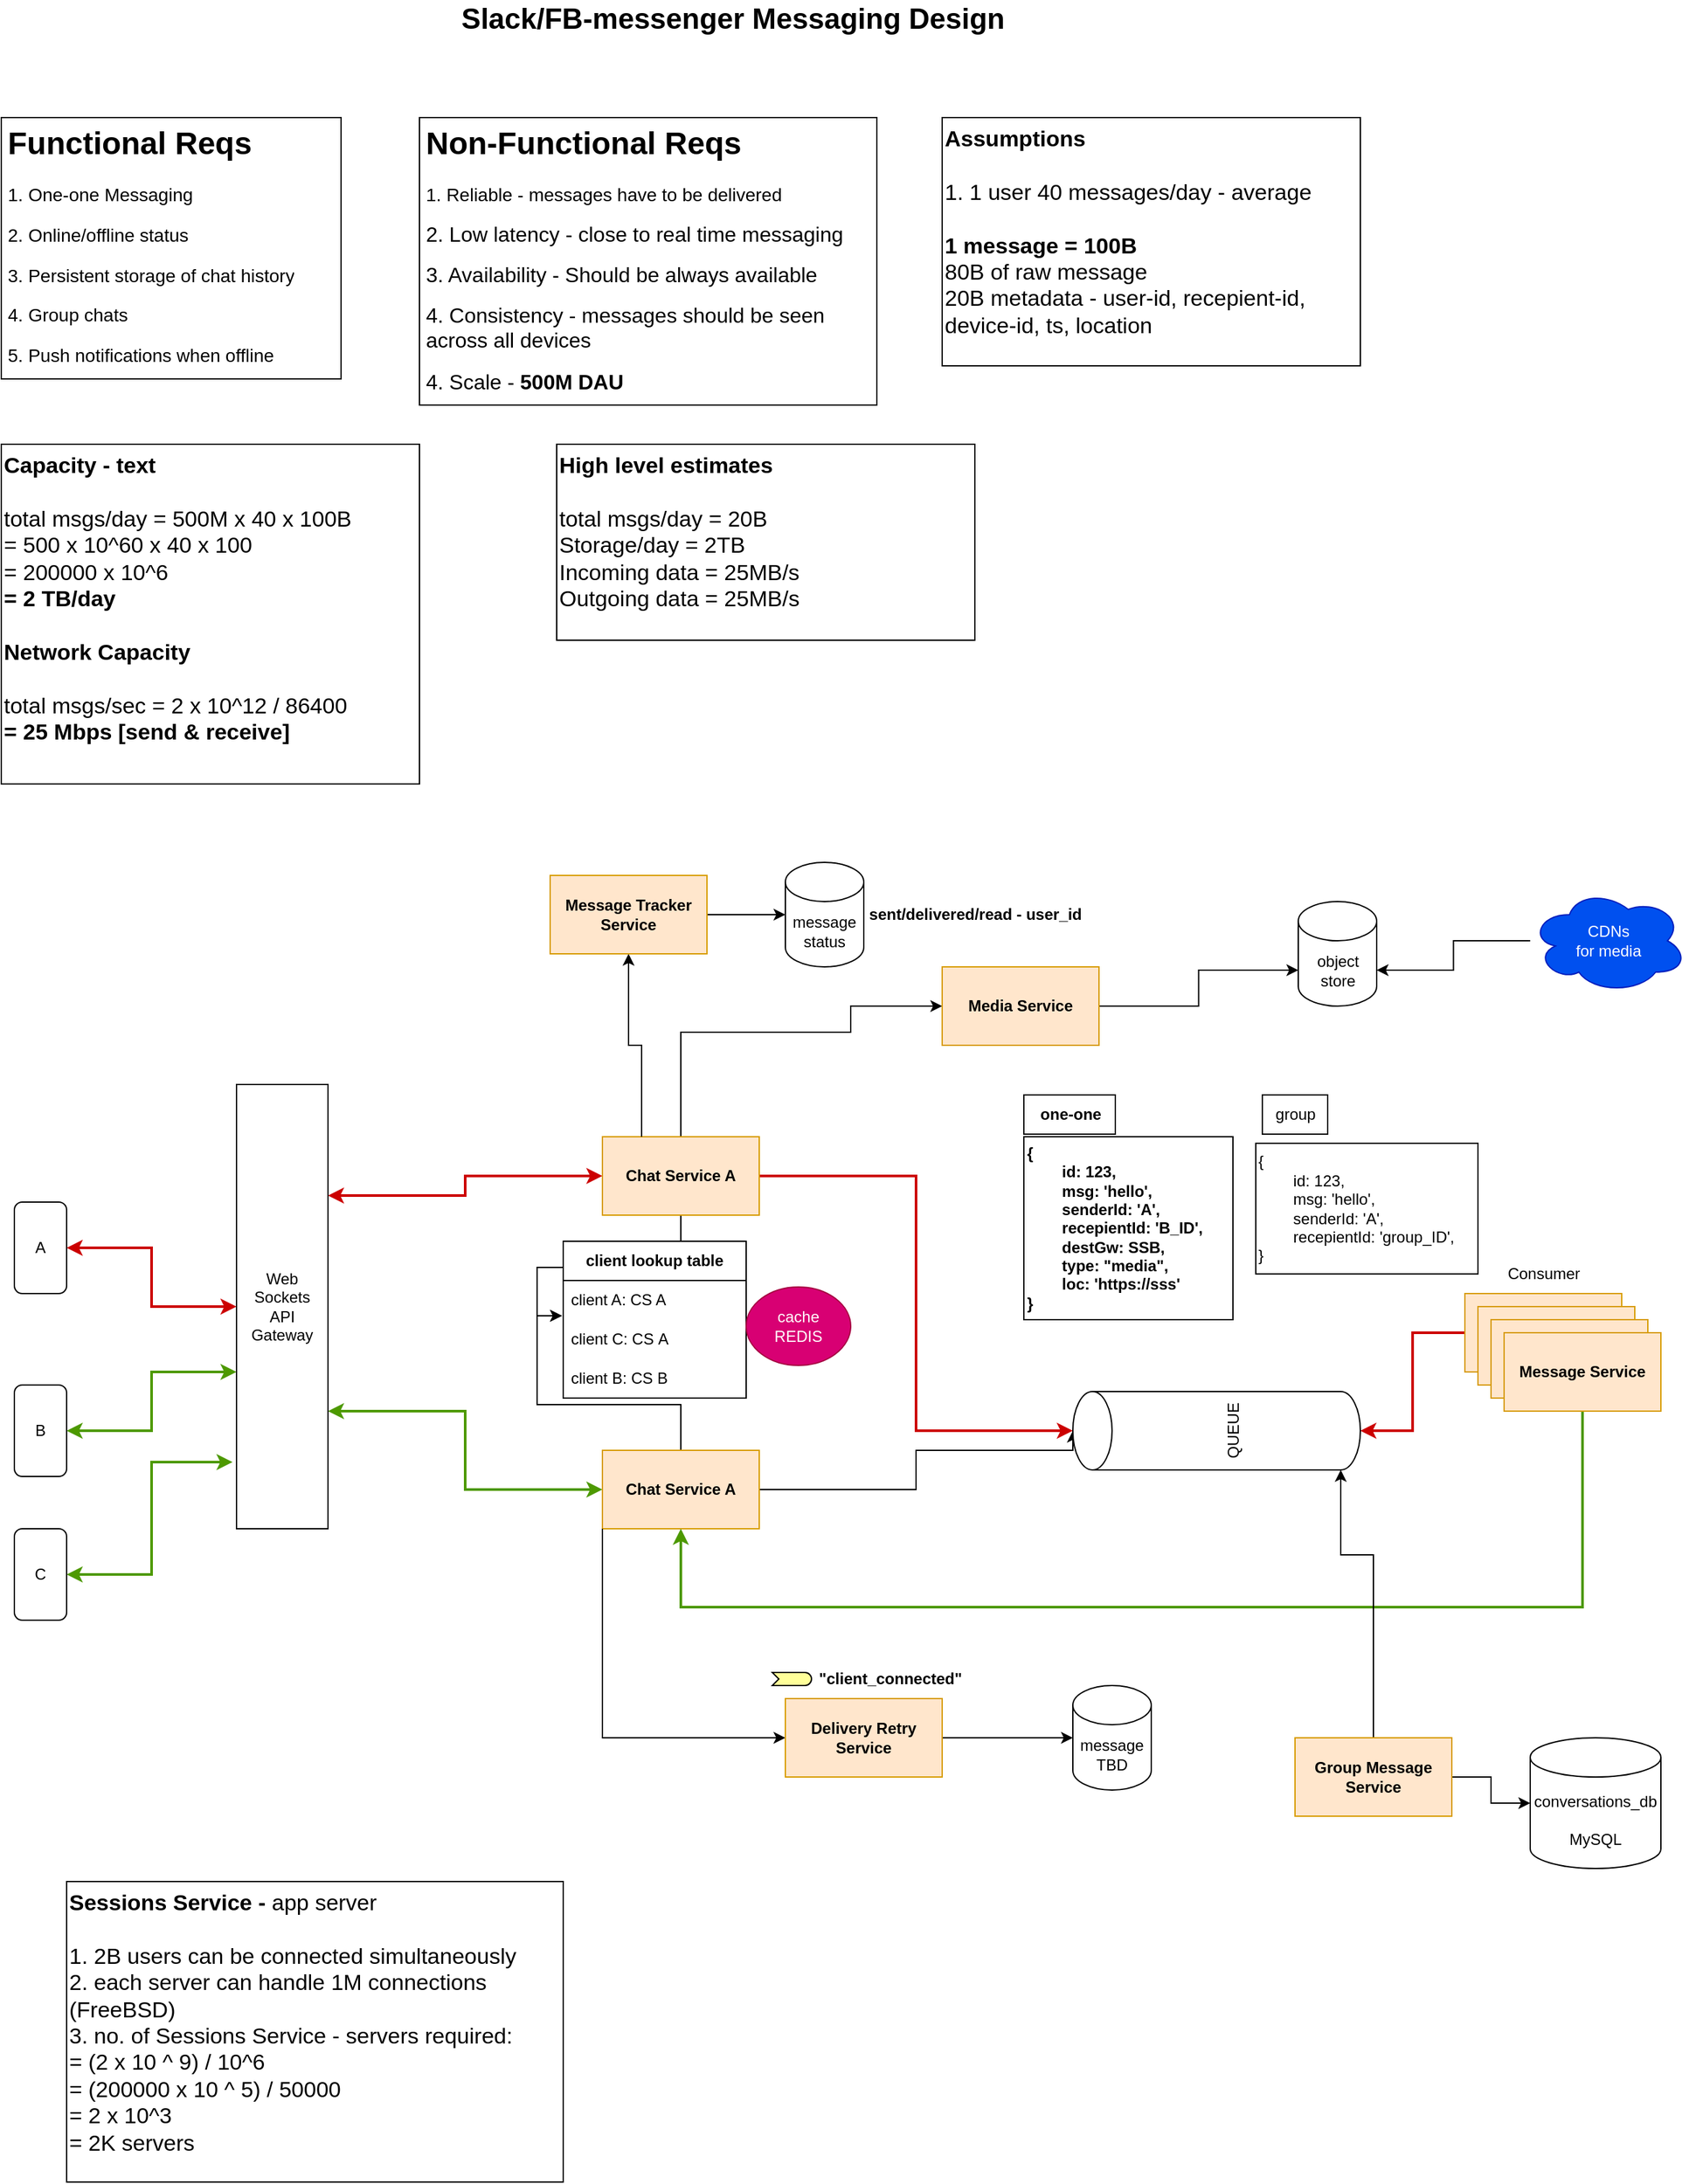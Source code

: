 <mxfile version="21.6.8" type="device">
  <diagram name="Page-1" id="xM9YiuoTpdVPb8qfeBcn">
    <mxGraphModel dx="2261" dy="2023" grid="1" gridSize="10" guides="1" tooltips="1" connect="1" arrows="1" fold="1" page="1" pageScale="1" pageWidth="827" pageHeight="1169" math="0" shadow="0">
      <root>
        <mxCell id="0" />
        <mxCell id="1" parent="0" />
        <mxCell id="1nDsBETacxXAhAKLHJUJ-1" value="&lt;h1&gt;Functional Reqs&lt;/h1&gt;&lt;p style=&quot;font-size: 14px;&quot;&gt;&lt;font style=&quot;font-size: 14px;&quot;&gt;1. One-one Messaging&lt;/font&gt;&lt;/p&gt;&lt;p style=&quot;font-size: 14px;&quot;&gt;&lt;font style=&quot;font-size: 14px;&quot;&gt;2. Online/offline status&lt;br&gt;&lt;/font&gt;&lt;/p&gt;&lt;p style=&quot;font-size: 14px;&quot;&gt;&lt;font style=&quot;font-size: 14px;&quot;&gt;3. Persistent storage of chat history&lt;/font&gt;&lt;/p&gt;&lt;p style=&quot;font-size: 14px;&quot;&gt;&lt;font style=&quot;font-size: 14px;&quot;&gt;4. Group chats&lt;/font&gt;&lt;/p&gt;&lt;p style=&quot;font-size: 14px;&quot;&gt;&lt;font style=&quot;font-size: 14px;&quot;&gt;5. Push notifications when offline&lt;/font&gt;&lt;/p&gt;&lt;p&gt;&lt;br&gt;&lt;/p&gt;" style="text;html=1;strokeColor=default;fillColor=none;spacing=5;spacingTop=-20;whiteSpace=wrap;overflow=hidden;rounded=0;" vertex="1" parent="1">
          <mxGeometry x="-110" y="-30" width="260" height="200" as="geometry" />
        </mxCell>
        <mxCell id="1nDsBETacxXAhAKLHJUJ-2" value="&lt;h1&gt;Non-Functional Reqs&lt;/h1&gt;&lt;p&gt;&lt;font style=&quot;font-size: 14px;&quot;&gt;1. Reliable - messages have to be delivered&lt;/font&gt;&lt;/p&gt;&lt;p&gt;&lt;font size=&quot;3&quot;&gt;2. Low latency - close to real time messaging&lt;/font&gt;&lt;/p&gt;&lt;p&gt;&lt;font size=&quot;3&quot;&gt;3. Availability - Should be always available&lt;/font&gt;&lt;/p&gt;&lt;p&gt;&lt;font size=&quot;3&quot;&gt;4. Consistency - messages should be seen across all devices&lt;/font&gt;&lt;/p&gt;&lt;p&gt;&lt;font size=&quot;3&quot;&gt;4. Scale - &lt;b&gt;500M DAU&lt;/b&gt;&lt;/font&gt;&lt;/p&gt;" style="text;html=1;strokeColor=default;fillColor=none;spacing=5;spacingTop=-20;whiteSpace=wrap;overflow=hidden;rounded=0;" vertex="1" parent="1">
          <mxGeometry x="210" y="-30" width="350" height="220" as="geometry" />
        </mxCell>
        <mxCell id="1nDsBETacxXAhAKLHJUJ-3" value="Slack/FB-messenger Messaging Design" style="text;html=1;strokeColor=none;fillColor=none;align=center;verticalAlign=middle;whiteSpace=wrap;rounded=0;fontSize=22;fontStyle=1" vertex="1" parent="1">
          <mxGeometry x="240" y="-120" width="420" height="30" as="geometry" />
        </mxCell>
        <mxCell id="1nDsBETacxXAhAKLHJUJ-4" value="&lt;b&gt;Assumptions&lt;/b&gt;&lt;br&gt;&lt;br&gt;1. 1 user 40 messages/day - average&lt;br&gt;&lt;br&gt;&lt;b&gt;1 message = 100B&lt;/b&gt;&lt;br&gt;80B of raw message&lt;br&gt;20B metadata - user-id, recepient-id, device-id, ts, location" style="text;html=1;strokeColor=default;fillColor=none;align=left;verticalAlign=top;whiteSpace=wrap;rounded=0;fontSize=17;" vertex="1" parent="1">
          <mxGeometry x="610" y="-30" width="320" height="190" as="geometry" />
        </mxCell>
        <mxCell id="1nDsBETacxXAhAKLHJUJ-5" value="&lt;b&gt;Capacity - text&lt;/b&gt;&lt;br&gt;&lt;br&gt;total msgs/day = 500M x 40 x 100B&lt;br&gt;= 500 x 10^60 x 40 x 100&lt;br&gt;= 200000 x 10^6&lt;br&gt;&lt;b&gt;= 2 TB/day&lt;/b&gt;&lt;br&gt;&lt;br&gt;&lt;b style=&quot;border-color: var(--border-color);&quot;&gt;Network Capacity&lt;/b&gt;&lt;br&gt;&lt;br&gt;total msgs/sec = 2 x 10^12 / 86400&lt;br&gt;&lt;b&gt;= 25 Mbps [send &amp;amp; receive]&lt;/b&gt;" style="text;html=1;strokeColor=default;fillColor=none;align=left;verticalAlign=top;whiteSpace=wrap;rounded=0;fontSize=17;" vertex="1" parent="1">
          <mxGeometry x="-110" y="220" width="320" height="260" as="geometry" />
        </mxCell>
        <mxCell id="1nDsBETacxXAhAKLHJUJ-7" style="edgeStyle=orthogonalEdgeStyle;rounded=0;orthogonalLoop=1;jettySize=auto;html=1;fillColor=#f8cecc;strokeColor=#CC0000;jumpStyle=arc;strokeWidth=2;startArrow=classic;startFill=1;" edge="1" parent="1" source="1nDsBETacxXAhAKLHJUJ-8" target="1nDsBETacxXAhAKLHJUJ-13">
          <mxGeometry relative="1" as="geometry" />
        </mxCell>
        <mxCell id="1nDsBETacxXAhAKLHJUJ-8" value="A" style="rounded=1;whiteSpace=wrap;html=1;" vertex="1" parent="1">
          <mxGeometry x="-100" y="800" width="40" height="70" as="geometry" />
        </mxCell>
        <mxCell id="1nDsBETacxXAhAKLHJUJ-9" value="B" style="rounded=1;whiteSpace=wrap;html=1;" vertex="1" parent="1">
          <mxGeometry x="-100" y="940" width="40" height="70" as="geometry" />
        </mxCell>
        <mxCell id="1nDsBETacxXAhAKLHJUJ-10" style="edgeStyle=orthogonalEdgeStyle;rounded=0;orthogonalLoop=1;jettySize=auto;html=1;exitX=1;exitY=0.25;exitDx=0;exitDy=0;fillColor=#f8cecc;strokeColor=#CC0000;jumpStyle=arc;strokeWidth=2;startArrow=classic;startFill=1;" edge="1" parent="1" source="1nDsBETacxXAhAKLHJUJ-13" target="1nDsBETacxXAhAKLHJUJ-17">
          <mxGeometry relative="1" as="geometry" />
        </mxCell>
        <mxCell id="1nDsBETacxXAhAKLHJUJ-11" style="edgeStyle=orthogonalEdgeStyle;rounded=0;orthogonalLoop=1;jettySize=auto;html=1;strokeColor=#4D9900;strokeWidth=2;startArrow=classic;startFill=1;" edge="1" parent="1" source="1nDsBETacxXAhAKLHJUJ-13" target="1nDsBETacxXAhAKLHJUJ-20">
          <mxGeometry relative="1" as="geometry">
            <Array as="points">
              <mxPoint x="245" y="960" />
              <mxPoint x="245" y="1020" />
            </Array>
          </mxGeometry>
        </mxCell>
        <mxCell id="1nDsBETacxXAhAKLHJUJ-12" style="edgeStyle=orthogonalEdgeStyle;rounded=0;orthogonalLoop=1;jettySize=auto;html=1;entryX=1;entryY=0.5;entryDx=0;entryDy=0;strokeColor=#4D9900;strokeWidth=2;startArrow=classic;startFill=1;" edge="1" parent="1" source="1nDsBETacxXAhAKLHJUJ-13" target="1nDsBETacxXAhAKLHJUJ-9">
          <mxGeometry relative="1" as="geometry">
            <Array as="points">
              <mxPoint x="5" y="930" />
              <mxPoint x="5" y="975" />
            </Array>
          </mxGeometry>
        </mxCell>
        <mxCell id="1nDsBETacxXAhAKLHJUJ-13" value="Web Sockets&lt;br&gt;API&lt;br&gt;Gateway" style="rounded=0;whiteSpace=wrap;html=1;" vertex="1" parent="1">
          <mxGeometry x="70" y="710" width="70" height="340" as="geometry" />
        </mxCell>
        <mxCell id="1nDsBETacxXAhAKLHJUJ-14" style="edgeStyle=orthogonalEdgeStyle;rounded=0;orthogonalLoop=1;jettySize=auto;html=1;entryX=-0.007;entryY=-0.1;entryDx=0;entryDy=0;entryPerimeter=0;" edge="1" parent="1" source="1nDsBETacxXAhAKLHJUJ-17" target="1nDsBETacxXAhAKLHJUJ-23">
          <mxGeometry relative="1" as="geometry" />
        </mxCell>
        <mxCell id="1nDsBETacxXAhAKLHJUJ-15" style="edgeStyle=orthogonalEdgeStyle;rounded=0;orthogonalLoop=1;jettySize=auto;html=1;entryX=0.5;entryY=0;entryDx=0;entryDy=0;entryPerimeter=0;fillColor=#f8cecc;strokeColor=#CC0000;jumpStyle=arc;strokeWidth=2;" edge="1" parent="1" source="1nDsBETacxXAhAKLHJUJ-17" target="1nDsBETacxXAhAKLHJUJ-27">
          <mxGeometry relative="1" as="geometry" />
        </mxCell>
        <mxCell id="1nDsBETacxXAhAKLHJUJ-16" style="edgeStyle=orthogonalEdgeStyle;rounded=0;orthogonalLoop=1;jettySize=auto;html=1;entryX=0;entryY=0.5;entryDx=0;entryDy=0;" edge="1" parent="1" source="1nDsBETacxXAhAKLHJUJ-17" target="1nDsBETacxXAhAKLHJUJ-51">
          <mxGeometry relative="1" as="geometry">
            <Array as="points">
              <mxPoint x="410" y="670" />
              <mxPoint x="540" y="670" />
              <mxPoint x="540" y="650" />
            </Array>
          </mxGeometry>
        </mxCell>
        <mxCell id="1nDsBETacxXAhAKLHJUJ-17" value="Chat Service A" style="rounded=0;whiteSpace=wrap;html=1;fontStyle=1;fillColor=#ffe6cc;strokeColor=#d79b00;" vertex="1" parent="1">
          <mxGeometry x="350" y="750" width="120" height="60" as="geometry" />
        </mxCell>
        <mxCell id="1nDsBETacxXAhAKLHJUJ-18" style="edgeStyle=orthogonalEdgeStyle;rounded=0;orthogonalLoop=1;jettySize=auto;html=1;entryX=-0.007;entryY=-0.1;entryDx=0;entryDy=0;entryPerimeter=0;" edge="1" parent="1" source="1nDsBETacxXAhAKLHJUJ-20" target="1nDsBETacxXAhAKLHJUJ-23">
          <mxGeometry relative="1" as="geometry" />
        </mxCell>
        <mxCell id="1nDsBETacxXAhAKLHJUJ-19" style="edgeStyle=orthogonalEdgeStyle;rounded=0;orthogonalLoop=1;jettySize=auto;html=1;entryX=0.5;entryY=0;entryDx=0;entryDy=0;entryPerimeter=0;" edge="1" parent="1" source="1nDsBETacxXAhAKLHJUJ-20" target="1nDsBETacxXAhAKLHJUJ-27">
          <mxGeometry relative="1" as="geometry">
            <Array as="points">
              <mxPoint x="590" y="1020" />
              <mxPoint x="590" y="990" />
              <mxPoint x="710" y="990" />
            </Array>
          </mxGeometry>
        </mxCell>
        <mxCell id="1nDsBETacxXAhAKLHJUJ-20" value="Chat Service A" style="rounded=0;whiteSpace=wrap;html=1;fontStyle=1;fillColor=#ffe6cc;strokeColor=#d79b00;" vertex="1" parent="1">
          <mxGeometry x="350" y="990" width="120" height="60" as="geometry" />
        </mxCell>
        <mxCell id="1nDsBETacxXAhAKLHJUJ-21" value="client lookup table" style="swimlane;fontStyle=1;childLayout=stackLayout;horizontal=1;startSize=30;horizontalStack=0;resizeParent=1;resizeParentMax=0;resizeLast=0;collapsible=1;marginBottom=0;whiteSpace=wrap;html=1;" vertex="1" parent="1">
          <mxGeometry x="320" y="830" width="140" height="120" as="geometry" />
        </mxCell>
        <mxCell id="1nDsBETacxXAhAKLHJUJ-22" value="client A: CS A" style="text;strokeColor=none;fillColor=none;align=left;verticalAlign=middle;spacingLeft=4;spacingRight=4;overflow=hidden;points=[[0,0.5],[1,0.5]];portConstraint=eastwest;rotatable=0;whiteSpace=wrap;html=1;" vertex="1" parent="1nDsBETacxXAhAKLHJUJ-21">
          <mxGeometry y="30" width="140" height="30" as="geometry" />
        </mxCell>
        <mxCell id="1nDsBETacxXAhAKLHJUJ-23" value="client C: CS&amp;nbsp;A" style="text;strokeColor=none;fillColor=none;align=left;verticalAlign=middle;spacingLeft=4;spacingRight=4;overflow=hidden;points=[[0,0.5],[1,0.5]];portConstraint=eastwest;rotatable=0;whiteSpace=wrap;html=1;" vertex="1" parent="1nDsBETacxXAhAKLHJUJ-21">
          <mxGeometry y="60" width="140" height="30" as="geometry" />
        </mxCell>
        <mxCell id="1nDsBETacxXAhAKLHJUJ-24" value="client B: CS&amp;nbsp;B" style="text;strokeColor=none;fillColor=none;align=left;verticalAlign=middle;spacingLeft=4;spacingRight=4;overflow=hidden;points=[[0,0.5],[1,0.5]];portConstraint=eastwest;rotatable=0;whiteSpace=wrap;html=1;" vertex="1" parent="1nDsBETacxXAhAKLHJUJ-21">
          <mxGeometry y="90" width="140" height="30" as="geometry" />
        </mxCell>
        <mxCell id="1nDsBETacxXAhAKLHJUJ-25" style="edgeStyle=orthogonalEdgeStyle;rounded=0;orthogonalLoop=1;jettySize=auto;html=1;entryX=0.5;entryY=1;entryDx=0;entryDy=0;entryPerimeter=0;fillColor=#f8cecc;strokeColor=#CC0000;jumpStyle=arc;strokeWidth=2;" edge="1" parent="1" source="1nDsBETacxXAhAKLHJUJ-26" target="1nDsBETacxXAhAKLHJUJ-27">
          <mxGeometry relative="1" as="geometry" />
        </mxCell>
        <mxCell id="1nDsBETacxXAhAKLHJUJ-26" value="Message Service" style="rounded=0;whiteSpace=wrap;html=1;fillColor=#ffe6cc;strokeColor=#d79b00;fontStyle=1" vertex="1" parent="1">
          <mxGeometry x="1010" y="870" width="120" height="60" as="geometry" />
        </mxCell>
        <mxCell id="1nDsBETacxXAhAKLHJUJ-27" value="QUEUE" style="shape=cylinder3;whiteSpace=wrap;html=1;boundedLbl=1;backgroundOutline=1;size=15;rotation=-90;" vertex="1" parent="1">
          <mxGeometry x="790" y="865" width="60" height="220" as="geometry" />
        </mxCell>
        <mxCell id="1nDsBETacxXAhAKLHJUJ-28" value="Consumer" style="text;html=1;align=center;verticalAlign=middle;resizable=0;points=[];autosize=1;strokeColor=none;fillColor=none;" vertex="1" parent="1">
          <mxGeometry x="1030" y="840" width="80" height="30" as="geometry" />
        </mxCell>
        <mxCell id="1nDsBETacxXAhAKLHJUJ-29" value="{&lt;br&gt;&lt;span style=&quot;white-space: pre;&quot;&gt;&#x9;&lt;/span&gt;id: 123,&lt;br&gt;&lt;span style=&quot;white-space: pre;&quot;&gt;&#x9;&lt;/span&gt;msg: &#39;hello&#39;,&lt;br&gt;&lt;span style=&quot;white-space: pre;&quot;&gt;&#x9;&lt;/span&gt;senderId: &#39;A&#39;,&lt;br&gt;&lt;span style=&quot;white-space: pre;&quot;&gt;&#x9;&lt;/span&gt;recepientId: &#39;B_ID&#39;,&lt;br&gt;&lt;span style=&quot;white-space: pre;&quot;&gt;&#x9;&lt;/span&gt;destGw: SSB,&lt;br&gt;&lt;span style=&quot;white-space: pre;&quot;&gt;&#x9;&lt;/span&gt;type: &quot;media&quot;,&lt;br&gt;&lt;span style=&quot;white-space: pre;&quot;&gt;&#x9;&lt;/span&gt;loc: &#39;https://sss&#39;&lt;br&gt;}" style="text;html=1;align=left;verticalAlign=middle;resizable=0;points=[];autosize=1;strokeColor=default;fillColor=none;fontStyle=1" vertex="1" parent="1">
          <mxGeometry x="672.5" y="750" width="160" height="140" as="geometry" />
        </mxCell>
        <mxCell id="1nDsBETacxXAhAKLHJUJ-30" value="Message Service" style="rounded=0;whiteSpace=wrap;html=1;fillColor=#ffe6cc;strokeColor=#d79b00;fontStyle=1" vertex="1" parent="1">
          <mxGeometry x="1020" y="880" width="120" height="60" as="geometry" />
        </mxCell>
        <mxCell id="1nDsBETacxXAhAKLHJUJ-31" value="Message Service" style="rounded=0;whiteSpace=wrap;html=1;fillColor=#ffe6cc;strokeColor=#d79b00;fontStyle=1" vertex="1" parent="1">
          <mxGeometry x="1030" y="890" width="120" height="60" as="geometry" />
        </mxCell>
        <mxCell id="1nDsBETacxXAhAKLHJUJ-32" style="edgeStyle=orthogonalEdgeStyle;rounded=0;orthogonalLoop=1;jettySize=auto;html=1;entryX=0.5;entryY=1;entryDx=0;entryDy=0;strokeColor=#4D9900;strokeWidth=2;" edge="1" parent="1" source="1nDsBETacxXAhAKLHJUJ-33" target="1nDsBETacxXAhAKLHJUJ-20">
          <mxGeometry relative="1" as="geometry">
            <Array as="points">
              <mxPoint x="1100" y="1110" />
              <mxPoint x="410" y="1110" />
            </Array>
          </mxGeometry>
        </mxCell>
        <mxCell id="1nDsBETacxXAhAKLHJUJ-33" value="Message Service" style="rounded=0;whiteSpace=wrap;html=1;fillColor=#ffe6cc;strokeColor=#d79b00;fontStyle=1" vertex="1" parent="1">
          <mxGeometry x="1040" y="900" width="120" height="60" as="geometry" />
        </mxCell>
        <mxCell id="1nDsBETacxXAhAKLHJUJ-34" style="edgeStyle=orthogonalEdgeStyle;rounded=0;orthogonalLoop=1;jettySize=auto;html=1;entryX=-0.043;entryY=0.85;entryDx=0;entryDy=0;entryPerimeter=0;startArrow=classic;startFill=1;fontColor=#4D9900;fontSize=16;strokeWidth=2;strokeColor=#4D9900;" edge="1" parent="1" source="1nDsBETacxXAhAKLHJUJ-35" target="1nDsBETacxXAhAKLHJUJ-13">
          <mxGeometry relative="1" as="geometry" />
        </mxCell>
        <mxCell id="1nDsBETacxXAhAKLHJUJ-35" value="C" style="rounded=1;whiteSpace=wrap;html=1;" vertex="1" parent="1">
          <mxGeometry x="-100" y="1050" width="40" height="70" as="geometry" />
        </mxCell>
        <mxCell id="1nDsBETacxXAhAKLHJUJ-36" value="one-one" style="text;html=1;align=center;verticalAlign=middle;resizable=0;points=[];autosize=1;strokeColor=default;fillColor=none;fontStyle=1" vertex="1" parent="1">
          <mxGeometry x="672.5" y="718" width="70" height="30" as="geometry" />
        </mxCell>
        <mxCell id="1nDsBETacxXAhAKLHJUJ-37" value="{&lt;br&gt;&lt;span style=&quot;white-space: pre;&quot;&gt;&#x9;&lt;/span&gt;id: 123,&lt;br&gt;&lt;span style=&quot;white-space: pre;&quot;&gt;&#x9;&lt;/span&gt;msg: &#39;hello&#39;,&lt;br&gt;&lt;span style=&quot;white-space: pre;&quot;&gt;&#x9;&lt;/span&gt;senderId: &#39;A&#39;,&lt;br&gt;&lt;span style=&quot;white-space: pre;&quot;&gt;&#x9;&lt;/span&gt;recepientId: &#39;group_ID&#39;,&lt;br&gt;}" style="text;html=1;align=left;verticalAlign=middle;resizable=0;points=[];autosize=1;strokeColor=default;fillColor=none;" vertex="1" parent="1">
          <mxGeometry x="850" y="755" width="170" height="100" as="geometry" />
        </mxCell>
        <mxCell id="1nDsBETacxXAhAKLHJUJ-38" value="group" style="text;html=1;align=center;verticalAlign=middle;resizable=0;points=[];autosize=1;strokeColor=default;fillColor=none;" vertex="1" parent="1">
          <mxGeometry x="855" y="718" width="50" height="30" as="geometry" />
        </mxCell>
        <mxCell id="1nDsBETacxXAhAKLHJUJ-39" value="message&lt;br&gt;TBD" style="shape=cylinder3;whiteSpace=wrap;html=1;boundedLbl=1;backgroundOutline=1;size=15;" vertex="1" parent="1">
          <mxGeometry x="710" y="1170" width="60" height="80" as="geometry" />
        </mxCell>
        <mxCell id="1nDsBETacxXAhAKLHJUJ-40" style="edgeStyle=orthogonalEdgeStyle;rounded=0;orthogonalLoop=1;jettySize=auto;html=1;entryX=0;entryY=0.5;entryDx=0;entryDy=0;entryPerimeter=0;" edge="1" parent="1" source="1nDsBETacxXAhAKLHJUJ-42" target="1nDsBETacxXAhAKLHJUJ-39">
          <mxGeometry relative="1" as="geometry" />
        </mxCell>
        <mxCell id="1nDsBETacxXAhAKLHJUJ-41" style="edgeStyle=orthogonalEdgeStyle;rounded=0;orthogonalLoop=1;jettySize=auto;html=1;entryX=0;entryY=1;entryDx=0;entryDy=0;startArrow=classic;startFill=1;endArrow=none;endFill=0;" edge="1" parent="1" source="1nDsBETacxXAhAKLHJUJ-42" target="1nDsBETacxXAhAKLHJUJ-20">
          <mxGeometry relative="1" as="geometry" />
        </mxCell>
        <mxCell id="1nDsBETacxXAhAKLHJUJ-42" value="Delivery Retry Service" style="rounded=0;whiteSpace=wrap;html=1;fillColor=#ffe6cc;strokeColor=#d79b00;fontStyle=1" vertex="1" parent="1">
          <mxGeometry x="490" y="1180" width="120" height="60" as="geometry" />
        </mxCell>
        <mxCell id="1nDsBETacxXAhAKLHJUJ-43" value="" style="html=1;outlineConnect=0;whiteSpace=wrap;fillColor=#ffff99;shape=mxgraph.archimate3.event;" vertex="1" parent="1">
          <mxGeometry x="480" y="1160" width="30" height="10" as="geometry" />
        </mxCell>
        <mxCell id="1nDsBETacxXAhAKLHJUJ-44" value="&quot;client_connected&quot;" style="text;html=1;align=center;verticalAlign=middle;resizable=0;points=[];autosize=1;strokeColor=none;fillColor=none;fontStyle=1" vertex="1" parent="1">
          <mxGeometry x="505" y="1150" width="130" height="30" as="geometry" />
        </mxCell>
        <mxCell id="1nDsBETacxXAhAKLHJUJ-45" value="conversations_db&lt;br&gt;&lt;br&gt;MySQL" style="shape=cylinder3;whiteSpace=wrap;html=1;boundedLbl=1;backgroundOutline=1;size=15;" vertex="1" parent="1">
          <mxGeometry x="1060" y="1210" width="100" height="100" as="geometry" />
        </mxCell>
        <mxCell id="1nDsBETacxXAhAKLHJUJ-46" style="edgeStyle=orthogonalEdgeStyle;rounded=0;orthogonalLoop=1;jettySize=auto;html=1;entryX=0;entryY=1;entryDx=0;entryDy=-15;entryPerimeter=0;" edge="1" parent="1" source="1nDsBETacxXAhAKLHJUJ-48" target="1nDsBETacxXAhAKLHJUJ-27">
          <mxGeometry relative="1" as="geometry">
            <Array as="points">
              <mxPoint x="940" y="1070" />
              <mxPoint x="915" y="1070" />
            </Array>
          </mxGeometry>
        </mxCell>
        <mxCell id="1nDsBETacxXAhAKLHJUJ-47" style="edgeStyle=orthogonalEdgeStyle;rounded=0;orthogonalLoop=1;jettySize=auto;html=1;entryX=0;entryY=0.5;entryDx=0;entryDy=0;entryPerimeter=0;" edge="1" parent="1" source="1nDsBETacxXAhAKLHJUJ-48" target="1nDsBETacxXAhAKLHJUJ-45">
          <mxGeometry relative="1" as="geometry" />
        </mxCell>
        <mxCell id="1nDsBETacxXAhAKLHJUJ-48" value="Group Message Service" style="rounded=0;whiteSpace=wrap;html=1;fillColor=#ffe6cc;strokeColor=#d79b00;fontStyle=1" vertex="1" parent="1">
          <mxGeometry x="880" y="1210" width="120" height="60" as="geometry" />
        </mxCell>
        <mxCell id="1nDsBETacxXAhAKLHJUJ-49" value="object store" style="shape=cylinder3;whiteSpace=wrap;html=1;boundedLbl=1;backgroundOutline=1;size=15;" vertex="1" parent="1">
          <mxGeometry x="882.5" y="570" width="60" height="80" as="geometry" />
        </mxCell>
        <mxCell id="1nDsBETacxXAhAKLHJUJ-50" style="edgeStyle=orthogonalEdgeStyle;rounded=0;orthogonalLoop=1;jettySize=auto;html=1;entryX=0;entryY=0;entryDx=0;entryDy=52.5;entryPerimeter=0;" edge="1" parent="1" source="1nDsBETacxXAhAKLHJUJ-51" target="1nDsBETacxXAhAKLHJUJ-49">
          <mxGeometry relative="1" as="geometry" />
        </mxCell>
        <mxCell id="1nDsBETacxXAhAKLHJUJ-51" value="Media Service" style="rounded=0;whiteSpace=wrap;html=1;fillColor=#ffe6cc;strokeColor=#d79b00;fontStyle=1" vertex="1" parent="1">
          <mxGeometry x="610" y="620" width="120" height="60" as="geometry" />
        </mxCell>
        <mxCell id="1nDsBETacxXAhAKLHJUJ-52" style="edgeStyle=orthogonalEdgeStyle;rounded=0;orthogonalLoop=1;jettySize=auto;html=1;" edge="1" parent="1" source="1nDsBETacxXAhAKLHJUJ-54" target="1nDsBETacxXAhAKLHJUJ-55">
          <mxGeometry relative="1" as="geometry" />
        </mxCell>
        <mxCell id="1nDsBETacxXAhAKLHJUJ-53" style="edgeStyle=orthogonalEdgeStyle;rounded=0;orthogonalLoop=1;jettySize=auto;html=1;entryX=0.25;entryY=0;entryDx=0;entryDy=0;startArrow=classic;startFill=1;endArrow=none;endFill=0;" edge="1" parent="1" source="1nDsBETacxXAhAKLHJUJ-54" target="1nDsBETacxXAhAKLHJUJ-17">
          <mxGeometry relative="1" as="geometry" />
        </mxCell>
        <mxCell id="1nDsBETacxXAhAKLHJUJ-54" value="Message Tracker Service" style="rounded=0;whiteSpace=wrap;html=1;fillColor=#ffe6cc;strokeColor=#d79b00;fontStyle=1" vertex="1" parent="1">
          <mxGeometry x="310" y="550" width="120" height="60" as="geometry" />
        </mxCell>
        <mxCell id="1nDsBETacxXAhAKLHJUJ-55" value="message&lt;br&gt;status" style="shape=cylinder3;whiteSpace=wrap;html=1;boundedLbl=1;backgroundOutline=1;size=15;" vertex="1" parent="1">
          <mxGeometry x="490" y="540" width="60" height="80" as="geometry" />
        </mxCell>
        <mxCell id="1nDsBETacxXAhAKLHJUJ-56" value="sent/delivered/read - user_id" style="text;html=1;align=center;verticalAlign=middle;resizable=0;points=[];autosize=1;strokeColor=none;fillColor=none;fontStyle=1" vertex="1" parent="1">
          <mxGeometry x="540" y="565" width="190" height="30" as="geometry" />
        </mxCell>
        <mxCell id="1nDsBETacxXAhAKLHJUJ-57" style="edgeStyle=orthogonalEdgeStyle;rounded=0;orthogonalLoop=1;jettySize=auto;html=1;entryX=1;entryY=0;entryDx=0;entryDy=52.5;entryPerimeter=0;" edge="1" parent="1" source="1nDsBETacxXAhAKLHJUJ-58" target="1nDsBETacxXAhAKLHJUJ-49">
          <mxGeometry relative="1" as="geometry" />
        </mxCell>
        <mxCell id="1nDsBETacxXAhAKLHJUJ-58" value="CDNs&lt;br&gt;for media" style="ellipse;shape=cloud;whiteSpace=wrap;html=1;fillColor=#0050ef;strokeColor=#001DBC;fontColor=#ffffff;" vertex="1" parent="1">
          <mxGeometry x="1060" y="560" width="120" height="80" as="geometry" />
        </mxCell>
        <mxCell id="1nDsBETacxXAhAKLHJUJ-59" value="cache&lt;br&gt;REDIS" style="ellipse;whiteSpace=wrap;html=1;fillColor=#d80073;strokeColor=#A50040;fontColor=#ffffff;" vertex="1" parent="1">
          <mxGeometry x="460" y="865" width="80" height="60" as="geometry" />
        </mxCell>
        <mxCell id="1nDsBETacxXAhAKLHJUJ-60" value="&lt;b&gt;Sessions Service - &lt;/b&gt;app server&lt;br&gt;&lt;br&gt;1. 2B users can be connected simultaneously&lt;br&gt;2. each server can handle 1M connections (FreeBSD)&lt;br&gt;3. no. of Sessions Service - servers required:&lt;br&gt;= (2 x 10 ^ 9) / 10^6&amp;nbsp;&lt;br&gt;= (200000 x 10 ^ 5) / 50000&lt;br&gt;= 2 x 10^3&lt;br&gt;= 2K servers" style="text;html=1;strokeColor=default;fillColor=none;align=left;verticalAlign=top;whiteSpace=wrap;rounded=0;fontSize=17;" vertex="1" parent="1">
          <mxGeometry x="-60" y="1320" width="380" height="230" as="geometry" />
        </mxCell>
        <mxCell id="1nDsBETacxXAhAKLHJUJ-61" value="&lt;b&gt;High level estimates&lt;/b&gt;&lt;br&gt;&lt;br&gt;total msgs/day = 20B&amp;nbsp;&lt;br&gt;Storage/day = 2TB&lt;br&gt;Incoming data = 25MB/s&lt;br&gt;Outgoing data = 25MB/s" style="text;html=1;strokeColor=default;fillColor=none;align=left;verticalAlign=top;whiteSpace=wrap;rounded=0;fontSize=17;" vertex="1" parent="1">
          <mxGeometry x="315" y="220" width="320" height="150" as="geometry" />
        </mxCell>
      </root>
    </mxGraphModel>
  </diagram>
</mxfile>
